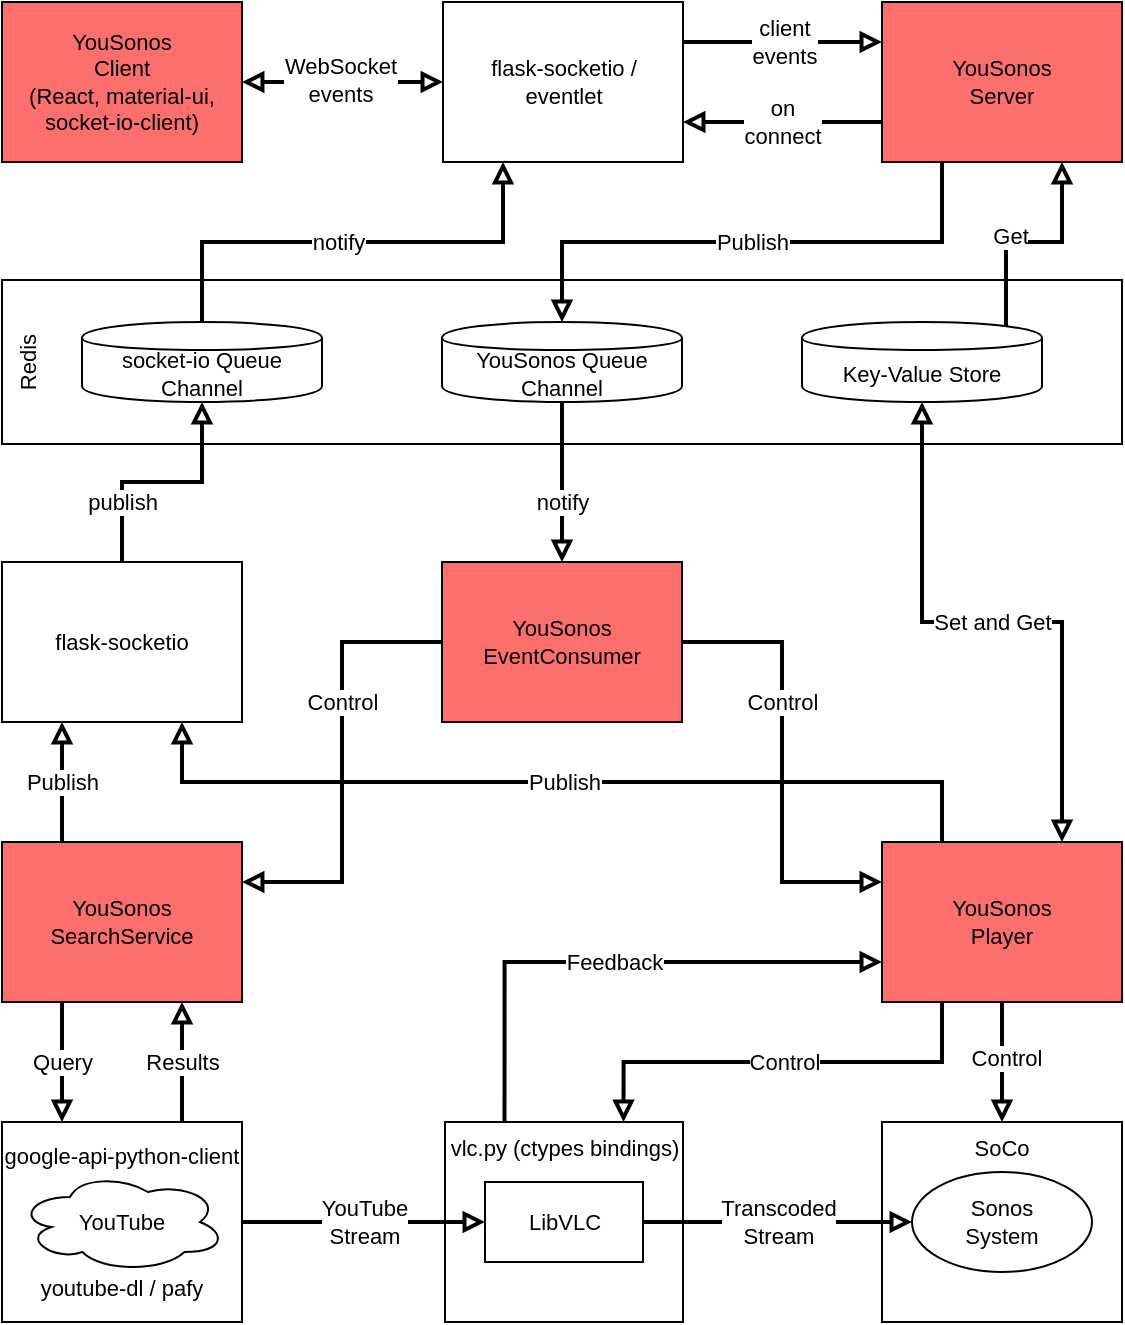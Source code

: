 <mxfile version="10.7.6" type="device"><diagram id="ApK-RwXDCI2rsztWXjFa" name="Page-1"><mxGraphModel dx="1473" dy="1313" grid="1" gridSize="10" guides="1" tooltips="1" connect="1" arrows="1" fold="1" page="1" pageScale="1" pageWidth="562" pageHeight="661" math="0" shadow="0"><root><mxCell id="0"/><mxCell id="1" parent="0"/><mxCell id="TVJ9G8NQd-F0CHvvbWMc-136" value="Redis" style="rounded=0;whiteSpace=wrap;strokeColor=#000000;fillColor=#ffffff;fontFamily=Helvetica;fontSize=11;verticalAlign=top;rotation=-90;html=1;" vertex="1" parent="1"><mxGeometry x="240" y="-100" width="82" height="560" as="geometry"/></mxCell><mxCell id="TVJ9G8NQd-F0CHvvbWMc-94" value="" style="group;fontFamily=Helvetica;fontSize=11;html=1;" vertex="1" connectable="0" parent="1"><mxGeometry x="222.5" y="560" width="119" height="100" as="geometry"/></mxCell><mxCell id="TVJ9G8NQd-F0CHvvbWMc-92" value="vlc.py (ctypes bindings)" style="rounded=0;whiteSpace=wrap;fontFamily=Helvetica;fontSize=11;verticalAlign=top;html=1;" vertex="1" parent="TVJ9G8NQd-F0CHvvbWMc-94"><mxGeometry width="119" height="100" as="geometry"/></mxCell><mxCell id="TVJ9G8NQd-F0CHvvbWMc-18" value="LibVLC&lt;br style=&quot;font-size: 11px&quot;&gt;" style="rounded=0;whiteSpace=wrap;fontSize=11;fontFamily=Helvetica;html=1;" vertex="1" parent="TVJ9G8NQd-F0CHvvbWMc-94"><mxGeometry x="20" y="30" width="79" height="40" as="geometry"/></mxCell><mxCell id="TVJ9G8NQd-F0CHvvbWMc-103" value="client&lt;br style=&quot;font-size: 11px;&quot;&gt;events" style="edgeStyle=orthogonalEdgeStyle;rounded=0;comic=0;orthogonalLoop=1;jettySize=auto;exitX=1;exitY=0.25;exitDx=0;exitDy=0;entryX=0;entryY=0.25;entryDx=0;entryDy=0;startArrow=none;startFill=0;endArrow=block;endFill=0;strokeColor=#000000;strokeWidth=2;fillColor=none;fontFamily=Helvetica;fontSize=11;align=center;html=1;" edge="1" parent="1" source="TVJ9G8NQd-F0CHvvbWMc-98" target="TVJ9G8NQd-F0CHvvbWMc-2"><mxGeometry relative="1" as="geometry"/></mxCell><mxCell id="TVJ9G8NQd-F0CHvvbWMc-98" value="flask-socketio / &lt;br&gt;eventlet" style="rounded=0;whiteSpace=wrap;fontFamily=Helvetica;fontSize=11;verticalAlign=middle;html=1;" vertex="1" parent="1"><mxGeometry x="221.5" width="120" height="80" as="geometry"/></mxCell><mxCell id="TVJ9G8NQd-F0CHvvbWMc-56" style="edgeStyle=orthogonalEdgeStyle;rounded=0;comic=0;orthogonalLoop=1;jettySize=auto;entryX=0;entryY=0.5;entryDx=0;entryDy=0;startArrow=block;startFill=0;endArrow=block;endFill=0;strokeColor=#000000;strokeWidth=2;fillColor=none;align=center;fontSize=11;fontFamily=Helvetica;html=1;" edge="1" parent="1" source="TVJ9G8NQd-F0CHvvbWMc-1" target="TVJ9G8NQd-F0CHvvbWMc-98"><mxGeometry relative="1" as="geometry"/></mxCell><mxCell id="TVJ9G8NQd-F0CHvvbWMc-57" value="WebSocket&lt;br style=&quot;font-size: 11px;&quot;&gt;events" style="text;resizable=0;points=[];align=center;verticalAlign=middle;labelBackgroundColor=#ffffff;fontSize=11;fontFamily=Helvetica;html=1;" vertex="1" connectable="0" parent="TVJ9G8NQd-F0CHvvbWMc-56"><mxGeometry x="-0.024" y="1" relative="1" as="geometry"><mxPoint as="offset"/></mxGeometry></mxCell><mxCell id="TVJ9G8NQd-F0CHvvbWMc-1" value="YouSonos&lt;br style=&quot;font-size: 11px&quot;&gt;Client&lt;br style=&quot;font-size: 11px&quot;&gt;(React, material-ui, socket-io-client)&lt;br style=&quot;font-size: 11px&quot;&gt;" style="rounded=0;whiteSpace=wrap;fontSize=11;fontFamily=Helvetica;fillColor=#FC6F6C;html=1;" vertex="1" parent="1"><mxGeometry x="1" width="120" height="80" as="geometry"/></mxCell><mxCell id="TVJ9G8NQd-F0CHvvbWMc-53" value="Publish" style="edgeStyle=orthogonalEdgeStyle;rounded=0;comic=0;orthogonalLoop=1;jettySize=auto;entryX=0.5;entryY=0;entryDx=0;entryDy=0;startArrow=none;startFill=0;endArrow=block;endFill=0;strokeColor=#000000;strokeWidth=2;fillColor=none;align=center;exitX=0.25;exitY=1;exitDx=0;exitDy=0;elbow=vertical;fontSize=11;fontFamily=Helvetica;html=1;" edge="1" parent="1" source="TVJ9G8NQd-F0CHvvbWMc-2" target="TVJ9G8NQd-F0CHvvbWMc-144"><mxGeometry relative="1" as="geometry"><mxPoint x="281.333" y="200" as="targetPoint"/></mxGeometry></mxCell><mxCell id="TVJ9G8NQd-F0CHvvbWMc-130" value="on&lt;br style=&quot;font-size: 11px;&quot;&gt;connect" style="edgeStyle=orthogonalEdgeStyle;rounded=0;comic=0;orthogonalLoop=1;jettySize=auto;exitX=0;exitY=0.75;exitDx=0;exitDy=0;entryX=1;entryY=0.75;entryDx=0;entryDy=0;startArrow=none;startFill=0;endArrow=block;endFill=0;strokeColor=#000000;strokeWidth=2;fillColor=none;fontFamily=Helvetica;fontSize=11;align=center;html=1;" edge="1" parent="1" source="TVJ9G8NQd-F0CHvvbWMc-2" target="TVJ9G8NQd-F0CHvvbWMc-98"><mxGeometry relative="1" as="geometry"/></mxCell><mxCell id="TVJ9G8NQd-F0CHvvbWMc-2" value="YouSonos&lt;br style=&quot;font-size: 11px&quot;&gt;Server&lt;br style=&quot;font-size: 11px&quot;&gt;" style="rounded=0;whiteSpace=wrap;fontSize=11;fontFamily=Helvetica;fillColor=#FC6F6C;html=1;" vertex="1" parent="1"><mxGeometry x="441" width="120" height="80" as="geometry"/></mxCell><mxCell id="TVJ9G8NQd-F0CHvvbWMc-54" style="edgeStyle=orthogonalEdgeStyle;rounded=0;comic=0;orthogonalLoop=1;jettySize=auto;entryX=0.75;entryY=1;entryDx=0;entryDy=0;startArrow=none;startFill=0;endArrow=block;endFill=0;strokeColor=#000000;strokeWidth=2;fillColor=none;align=center;exitX=0.85;exitY=0.05;exitDx=0;exitDy=0;fontSize=11;fontFamily=Helvetica;exitPerimeter=0;html=1;" edge="1" parent="1" source="TVJ9G8NQd-F0CHvvbWMc-5" target="TVJ9G8NQd-F0CHvvbWMc-2"><mxGeometry relative="1" as="geometry"/></mxCell><mxCell id="TVJ9G8NQd-F0CHvvbWMc-55" value="Get" style="text;resizable=0;points=[];align=center;verticalAlign=middle;labelBackgroundColor=#ffffff;fontSize=11;fontFamily=Helvetica;html=1;" vertex="1" connectable="0" parent="TVJ9G8NQd-F0CHvvbWMc-54"><mxGeometry x="-0.2" y="3" relative="1" as="geometry"><mxPoint as="offset"/></mxGeometry></mxCell><mxCell id="TVJ9G8NQd-F0CHvvbWMc-66" value="Set and Get" style="edgeStyle=orthogonalEdgeStyle;rounded=0;comic=0;orthogonalLoop=1;jettySize=auto;entryX=0.75;entryY=0;entryDx=0;entryDy=0;startArrow=block;startFill=0;endArrow=block;endFill=0;strokeColor=#000000;strokeWidth=2;fillColor=none;align=center;exitX=0.5;exitY=1;exitDx=0;exitDy=0;fontSize=11;fontFamily=Helvetica;html=1;" edge="1" parent="1" source="TVJ9G8NQd-F0CHvvbWMc-5" target="TVJ9G8NQd-F0CHvvbWMc-6"><mxGeometry relative="1" as="geometry"/></mxCell><mxCell id="TVJ9G8NQd-F0CHvvbWMc-5" value="Key-Value Store&lt;br style=&quot;font-size: 11px&quot;&gt;" style="shape=cylinder;whiteSpace=wrap;boundedLbl=1;backgroundOutline=1;fontSize=11;fontFamily=Helvetica;html=1;" vertex="1" parent="1"><mxGeometry x="401" y="160" width="120" height="40" as="geometry"/></mxCell><mxCell id="TVJ9G8NQd-F0CHvvbWMc-62" style="edgeStyle=orthogonalEdgeStyle;rounded=0;comic=0;orthogonalLoop=1;jettySize=auto;entryX=0.75;entryY=1;entryDx=0;entryDy=0;startArrow=none;startFill=0;endArrow=block;endFill=0;strokeColor=#000000;strokeWidth=2;fillColor=none;align=center;fontSize=11;exitX=0.25;exitY=0;exitDx=0;exitDy=0;fontFamily=Helvetica;html=1;" edge="1" parent="1" source="TVJ9G8NQd-F0CHvvbWMc-6" target="TVJ9G8NQd-F0CHvvbWMc-107"><mxGeometry relative="1" as="geometry"/></mxCell><mxCell id="TVJ9G8NQd-F0CHvvbWMc-63" value="Publish" style="text;resizable=0;points=[];align=center;verticalAlign=middle;labelBackgroundColor=#ffffff;fontSize=11;fontFamily=Helvetica;html=1;" vertex="1" connectable="0" parent="TVJ9G8NQd-F0CHvvbWMc-62"><mxGeometry x="0.179" relative="1" as="geometry"><mxPoint x="40" as="offset"/></mxGeometry></mxCell><mxCell id="TVJ9G8NQd-F0CHvvbWMc-67" style="edgeStyle=orthogonalEdgeStyle;rounded=0;comic=0;orthogonalLoop=1;jettySize=auto;startArrow=none;startFill=0;endArrow=block;endFill=0;strokeColor=#000000;strokeWidth=2;fillColor=none;align=center;fontSize=11;exitX=0.5;exitY=1;exitDx=0;exitDy=0;entryX=0.5;entryY=0;entryDx=0;entryDy=0;fontFamily=Helvetica;html=1;" edge="1" parent="1" source="TVJ9G8NQd-F0CHvvbWMc-6" target="TVJ9G8NQd-F0CHvvbWMc-83"><mxGeometry relative="1" as="geometry"><mxPoint x="653" y="610" as="targetPoint"/></mxGeometry></mxCell><mxCell id="TVJ9G8NQd-F0CHvvbWMc-127" value="Control" style="text;resizable=0;points=[];align=center;verticalAlign=middle;labelBackgroundColor=#ffffff;fontSize=11;fontFamily=Helvetica;html=1;" vertex="1" connectable="0" parent="TVJ9G8NQd-F0CHvvbWMc-67"><mxGeometry x="-0.059" y="2" relative="1" as="geometry"><mxPoint as="offset"/></mxGeometry></mxCell><mxCell id="TVJ9G8NQd-F0CHvvbWMc-69" value="Control&lt;br style=&quot;font-size: 11px;&quot;&gt;" style="edgeStyle=orthogonalEdgeStyle;rounded=0;comic=0;orthogonalLoop=1;jettySize=auto;entryX=0.75;entryY=0;entryDx=0;entryDy=0;startArrow=none;startFill=0;endArrow=block;endFill=0;strokeColor=#000000;strokeWidth=2;fillColor=none;align=center;fontSize=11;exitX=0.25;exitY=1;exitDx=0;exitDy=0;fontFamily=Helvetica;html=1;" edge="1" parent="1" source="TVJ9G8NQd-F0CHvvbWMc-6" target="TVJ9G8NQd-F0CHvvbWMc-92"><mxGeometry relative="1" as="geometry"/></mxCell><mxCell id="TVJ9G8NQd-F0CHvvbWMc-6" value="YouSonos&lt;br style=&quot;font-size: 11px&quot;&gt;Player&lt;br style=&quot;font-size: 11px;&quot;&gt;" style="rounded=0;whiteSpace=wrap;fontSize=11;fontFamily=Helvetica;fillColor=#FC6F6C;html=1;" vertex="1" parent="1"><mxGeometry x="441" y="420" width="120" height="80" as="geometry"/></mxCell><mxCell id="TVJ9G8NQd-F0CHvvbWMc-75" value="Results" style="edgeStyle=orthogonalEdgeStyle;rounded=0;comic=0;orthogonalLoop=1;jettySize=auto;entryX=0.75;entryY=1;entryDx=0;entryDy=0;startArrow=none;startFill=0;endArrow=block;endFill=0;strokeColor=#000000;strokeWidth=2;fillColor=none;align=center;exitX=0.75;exitY=0;exitDx=0;exitDy=0;fontSize=11;fontFamily=Helvetica;html=1;" edge="1" parent="1" source="TVJ9G8NQd-F0CHvvbWMc-79" target="TVJ9G8NQd-F0CHvvbWMc-30"><mxGeometry relative="1" as="geometry"/></mxCell><mxCell id="TVJ9G8NQd-F0CHvvbWMc-77" value="Feedback" style="edgeStyle=orthogonalEdgeStyle;rounded=0;comic=0;orthogonalLoop=1;jettySize=auto;exitX=0.25;exitY=0;exitDx=0;exitDy=0;entryX=0;entryY=0.75;entryDx=0;entryDy=0;startArrow=none;startFill=0;endArrow=block;endFill=0;strokeColor=#000000;strokeWidth=2;fillColor=none;align=center;fontSize=11;fontFamily=Helvetica;html=1;" edge="1" parent="1" source="TVJ9G8NQd-F0CHvvbWMc-92" target="TVJ9G8NQd-F0CHvvbWMc-6"><mxGeometry relative="1" as="geometry"/></mxCell><mxCell id="TVJ9G8NQd-F0CHvvbWMc-60" value="Publish" style="edgeStyle=orthogonalEdgeStyle;rounded=0;comic=0;orthogonalLoop=1;jettySize=auto;entryX=0.25;entryY=1;entryDx=0;entryDy=0;startArrow=none;startFill=0;endArrow=block;endFill=0;strokeColor=#000000;strokeWidth=2;fillColor=none;align=center;exitX=0.25;exitY=0;exitDx=0;exitDy=0;fontSize=11;fontFamily=Helvetica;html=1;" edge="1" parent="1" source="TVJ9G8NQd-F0CHvvbWMc-30" target="TVJ9G8NQd-F0CHvvbWMc-107"><mxGeometry relative="1" as="geometry"/></mxCell><mxCell id="TVJ9G8NQd-F0CHvvbWMc-72" value="Query" style="edgeStyle=orthogonalEdgeStyle;rounded=0;comic=0;orthogonalLoop=1;jettySize=auto;entryX=0.25;entryY=0;entryDx=0;entryDy=0;startArrow=none;startFill=0;endArrow=block;endFill=0;strokeColor=#000000;strokeWidth=2;fillColor=none;align=center;fontSize=11;exitX=0.25;exitY=1;exitDx=0;exitDy=0;fontFamily=Helvetica;html=1;" edge="1" parent="1" source="TVJ9G8NQd-F0CHvvbWMc-30" target="TVJ9G8NQd-F0CHvvbWMc-79"><mxGeometry relative="1" as="geometry"/></mxCell><mxCell id="TVJ9G8NQd-F0CHvvbWMc-30" value="YouSonos&lt;br style=&quot;font-size: 11px&quot;&gt;SearchService&lt;br style=&quot;font-size: 11px;&quot;&gt;" style="rounded=0;whiteSpace=wrap;fontSize=11;fontFamily=Helvetica;fillColor=#FC6F6C;html=1;" vertex="1" parent="1"><mxGeometry x="1" y="420" width="120" height="80" as="geometry"/></mxCell><mxCell id="TVJ9G8NQd-F0CHvvbWMc-80" value="" style="group;fontFamily=Helvetica;fontSize=11;html=1;" vertex="1" connectable="0" parent="1"><mxGeometry x="1" y="560" width="120" height="100" as="geometry"/></mxCell><mxCell id="TVJ9G8NQd-F0CHvvbWMc-79" value="&lt;span style=&quot;font-size: 11px;&quot;&gt;google-api-python-client&lt;br style=&quot;font-size: 11px;&quot;&gt;&lt;br style=&quot;font-size: 11px;&quot;&gt;&lt;br style=&quot;font-size: 11px;&quot;&gt;&lt;br style=&quot;font-size: 11px;&quot;&gt;&lt;br style=&quot;font-size: 11px;&quot;&gt;&lt;/span&gt;&lt;span style=&quot;font-size: 11px;&quot;&gt;youtube-dl / pafy&lt;/span&gt;&lt;span style=&quot;font-size: 11px;&quot;&gt;&lt;br style=&quot;font-size: 11px;&quot;&gt;&lt;/span&gt;" style="rounded=0;whiteSpace=wrap;fontFamily=Helvetica;fontSize=11;html=1;" vertex="1" parent="TVJ9G8NQd-F0CHvvbWMc-80"><mxGeometry width="120" height="100" as="geometry"/></mxCell><mxCell id="TVJ9G8NQd-F0CHvvbWMc-7" value="YouTube&lt;br style=&quot;font-size: 11px;&quot;&gt;" style="ellipse;shape=cloud;whiteSpace=wrap;fontSize=11;fontFamily=Helvetica;html=1;" vertex="1" parent="TVJ9G8NQd-F0CHvvbWMc-80"><mxGeometry x="8" y="25" width="104" height="50" as="geometry"/></mxCell><mxCell id="TVJ9G8NQd-F0CHvvbWMc-90" value="" style="group;fontFamily=Helvetica;fontSize=11;html=1;" vertex="1" connectable="0" parent="1"><mxGeometry x="441" y="560" width="120" height="100" as="geometry"/></mxCell><mxCell id="TVJ9G8NQd-F0CHvvbWMc-83" value="SoCo" style="rounded=0;whiteSpace=wrap;fontFamily=Helvetica;fontSize=11;verticalAlign=top;html=1;" vertex="1" parent="TVJ9G8NQd-F0CHvvbWMc-90"><mxGeometry width="120" height="100" as="geometry"/></mxCell><mxCell id="TVJ9G8NQd-F0CHvvbWMc-97" value="Sonos&lt;br style=&quot;font-size: 11px;&quot;&gt;System&lt;br style=&quot;font-size: 11px;&quot;&gt;" style="ellipse;whiteSpace=wrap;fontFamily=Helvetica;fontSize=11;html=1;" vertex="1" parent="TVJ9G8NQd-F0CHvvbWMc-90"><mxGeometry x="15" y="25" width="90" height="50" as="geometry"/></mxCell><mxCell id="TVJ9G8NQd-F0CHvvbWMc-71" value="YouTube&lt;br style=&quot;font-size: 11px;&quot;&gt;Stream" style="edgeStyle=orthogonalEdgeStyle;rounded=0;comic=0;orthogonalLoop=1;jettySize=auto;startArrow=none;startFill=0;endArrow=block;endFill=0;strokeColor=#000000;strokeWidth=2;fillColor=none;align=center;fontSize=11;entryX=0;entryY=0.5;entryDx=0;entryDy=0;exitX=1;exitY=0.5;exitDx=0;exitDy=0;fontFamily=Helvetica;html=1;" edge="1" parent="1" source="TVJ9G8NQd-F0CHvvbWMc-79" target="TVJ9G8NQd-F0CHvvbWMc-18"><mxGeometry relative="1" as="geometry"/></mxCell><mxCell id="TVJ9G8NQd-F0CHvvbWMc-70" value="Transcoded&lt;br style=&quot;font-size: 11px;&quot;&gt;Stream" style="edgeStyle=orthogonalEdgeStyle;rounded=0;comic=0;orthogonalLoop=1;jettySize=auto;startArrow=none;startFill=0;endArrow=block;endFill=0;strokeColor=#000000;strokeWidth=2;fillColor=none;align=center;fontSize=11;entryX=0;entryY=0.5;entryDx=0;entryDy=0;fontFamily=Helvetica;html=1;" edge="1" parent="1" source="TVJ9G8NQd-F0CHvvbWMc-18" target="TVJ9G8NQd-F0CHvvbWMc-97"><mxGeometry relative="1" as="geometry"><mxPoint x="463.5" y="670" as="targetPoint"/></mxGeometry></mxCell><mxCell id="TVJ9G8NQd-F0CHvvbWMc-109" style="edgeStyle=orthogonalEdgeStyle;rounded=0;comic=0;orthogonalLoop=1;jettySize=auto;entryX=1;entryY=0.25;entryDx=0;entryDy=0;startArrow=none;startFill=0;endArrow=block;endFill=0;strokeColor=#000000;strokeWidth=2;fillColor=none;fontFamily=Helvetica;fontSize=11;align=center;html=1;" edge="1" parent="1" source="TVJ9G8NQd-F0CHvvbWMc-105" target="TVJ9G8NQd-F0CHvvbWMc-30"><mxGeometry relative="1" as="geometry"/></mxCell><mxCell id="TVJ9G8NQd-F0CHvvbWMc-110" value="Control" style="text;resizable=0;points=[];align=center;verticalAlign=middle;labelBackgroundColor=#ffffff;fontSize=11;fontFamily=Helvetica;html=1;" vertex="1" connectable="0" parent="TVJ9G8NQd-F0CHvvbWMc-109"><mxGeometry x="0.154" y="2" relative="1" as="geometry"><mxPoint x="-2" y="-47.5" as="offset"/></mxGeometry></mxCell><mxCell id="TVJ9G8NQd-F0CHvvbWMc-111" style="edgeStyle=orthogonalEdgeStyle;rounded=0;comic=0;orthogonalLoop=1;jettySize=auto;entryX=0;entryY=0.25;entryDx=0;entryDy=0;startArrow=none;startFill=0;endArrow=block;endFill=0;strokeColor=#000000;strokeWidth=2;fillColor=none;fontFamily=Helvetica;fontSize=11;align=center;html=1;" edge="1" parent="1" source="TVJ9G8NQd-F0CHvvbWMc-105" target="TVJ9G8NQd-F0CHvvbWMc-6"><mxGeometry relative="1" as="geometry"/></mxCell><mxCell id="TVJ9G8NQd-F0CHvvbWMc-112" value="Control" style="text;resizable=0;points=[];align=center;verticalAlign=middle;labelBackgroundColor=#ffffff;fontSize=11;fontFamily=Helvetica;html=1;" vertex="1" connectable="0" parent="TVJ9G8NQd-F0CHvvbWMc-111"><mxGeometry x="-0.295" y="9" relative="1" as="geometry"><mxPoint x="-9" y="2.5" as="offset"/></mxGeometry></mxCell><mxCell id="TVJ9G8NQd-F0CHvvbWMc-105" value="YouSonos&lt;br style=&quot;font-size: 11px;&quot;&gt;EventConsumer&lt;br style=&quot;font-size: 11px;&quot;&gt;" style="rounded=0;whiteSpace=wrap;fontFamily=Helvetica;fontSize=11;verticalAlign=middle;fillColor=#FC6F6C;html=1;" vertex="1" parent="1"><mxGeometry x="221" y="280" width="120" height="80" as="geometry"/></mxCell><mxCell id="TVJ9G8NQd-F0CHvvbWMc-122" style="edgeStyle=orthogonalEdgeStyle;rounded=0;comic=0;orthogonalLoop=1;jettySize=auto;startArrow=none;startFill=0;endArrow=block;endFill=0;strokeColor=#000000;strokeWidth=2;fillColor=none;fontFamily=Helvetica;fontSize=11;align=center;entryX=0.5;entryY=1;entryDx=0;entryDy=0;html=1;" edge="1" parent="1" source="TVJ9G8NQd-F0CHvvbWMc-107" target="TVJ9G8NQd-F0CHvvbWMc-145"><mxGeometry relative="1" as="geometry"><mxPoint x="61.333" y="240" as="targetPoint"/></mxGeometry></mxCell><mxCell id="TVJ9G8NQd-F0CHvvbWMc-149" value="publish" style="text;resizable=0;points=[];align=center;verticalAlign=middle;labelBackgroundColor=#ffffff;fontSize=11;fontFamily=Helvetica;html=1;" vertex="1" connectable="0" parent="TVJ9G8NQd-F0CHvvbWMc-122"><mxGeometry x="-0.673" relative="1" as="geometry"><mxPoint y="-10.5" as="offset"/></mxGeometry></mxCell><mxCell id="TVJ9G8NQd-F0CHvvbWMc-107" value="flask-socketio" style="rounded=0;whiteSpace=wrap;fontFamily=Helvetica;fontSize=11;verticalAlign=middle;html=1;" vertex="1" parent="1"><mxGeometry x="1" y="280" width="120" height="80" as="geometry"/></mxCell><mxCell id="TVJ9G8NQd-F0CHvvbWMc-123" style="edgeStyle=orthogonalEdgeStyle;rounded=0;comic=0;orthogonalLoop=1;jettySize=auto;entryX=0.25;entryY=1;entryDx=0;entryDy=0;startArrow=none;startFill=0;endArrow=block;endFill=0;strokeColor=#000000;strokeWidth=2;fillColor=none;fontFamily=Helvetica;fontSize=11;align=center;exitX=0.5;exitY=0;exitDx=0;exitDy=0;html=1;" edge="1" parent="1" source="TVJ9G8NQd-F0CHvvbWMc-145" target="TVJ9G8NQd-F0CHvvbWMc-98"><mxGeometry relative="1" as="geometry"><mxPoint x="81" y="150" as="sourcePoint"/></mxGeometry></mxCell><mxCell id="TVJ9G8NQd-F0CHvvbWMc-150" value="notify" style="text;resizable=0;points=[];align=center;verticalAlign=middle;labelBackgroundColor=#ffffff;fontSize=11;fontFamily=Helvetica;html=1;" vertex="1" connectable="0" parent="TVJ9G8NQd-F0CHvvbWMc-123"><mxGeometry x="-0.069" relative="1" as="geometry"><mxPoint as="offset"/></mxGeometry></mxCell><mxCell id="TVJ9G8NQd-F0CHvvbWMc-133" style="edgeStyle=orthogonalEdgeStyle;rounded=0;comic=0;orthogonalLoop=1;jettySize=auto;startArrow=none;startFill=0;endArrow=block;endFill=0;strokeColor=#000000;strokeWidth=2;fillColor=none;fontFamily=Helvetica;fontSize=11;align=center;exitX=0.5;exitY=1;exitDx=0;exitDy=0;html=1;" edge="1" parent="1" source="TVJ9G8NQd-F0CHvvbWMc-144" target="TVJ9G8NQd-F0CHvvbWMc-105"><mxGeometry relative="1" as="geometry"><mxPoint x="281" y="250" as="sourcePoint"/></mxGeometry></mxCell><mxCell id="TVJ9G8NQd-F0CHvvbWMc-134" value="notify" style="text;resizable=0;points=[];align=center;verticalAlign=middle;labelBackgroundColor=#ffffff;fontSize=11;fontFamily=Helvetica;html=1;" vertex="1" connectable="0" parent="TVJ9G8NQd-F0CHvvbWMc-133"><mxGeometry x="0.009" y="9" relative="1" as="geometry"><mxPoint x="-9" y="9.5" as="offset"/></mxGeometry></mxCell><mxCell id="TVJ9G8NQd-F0CHvvbWMc-144" value="YouSonos Queue Channel&lt;br&gt;" style="shape=cylinder;whiteSpace=wrap;boundedLbl=1;backgroundOutline=1;fontSize=11;fontFamily=Helvetica;html=1;" vertex="1" parent="1"><mxGeometry x="221" y="160" width="120" height="40" as="geometry"/></mxCell><mxCell id="TVJ9G8NQd-F0CHvvbWMc-145" value="socket-io Queue Channel&lt;br&gt;" style="shape=cylinder;whiteSpace=wrap;boundedLbl=1;backgroundOutline=1;fontSize=11;fontFamily=Helvetica;html=1;" vertex="1" parent="1"><mxGeometry x="41" y="160" width="120" height="40" as="geometry"/></mxCell></root></mxGraphModel></diagram></mxfile>